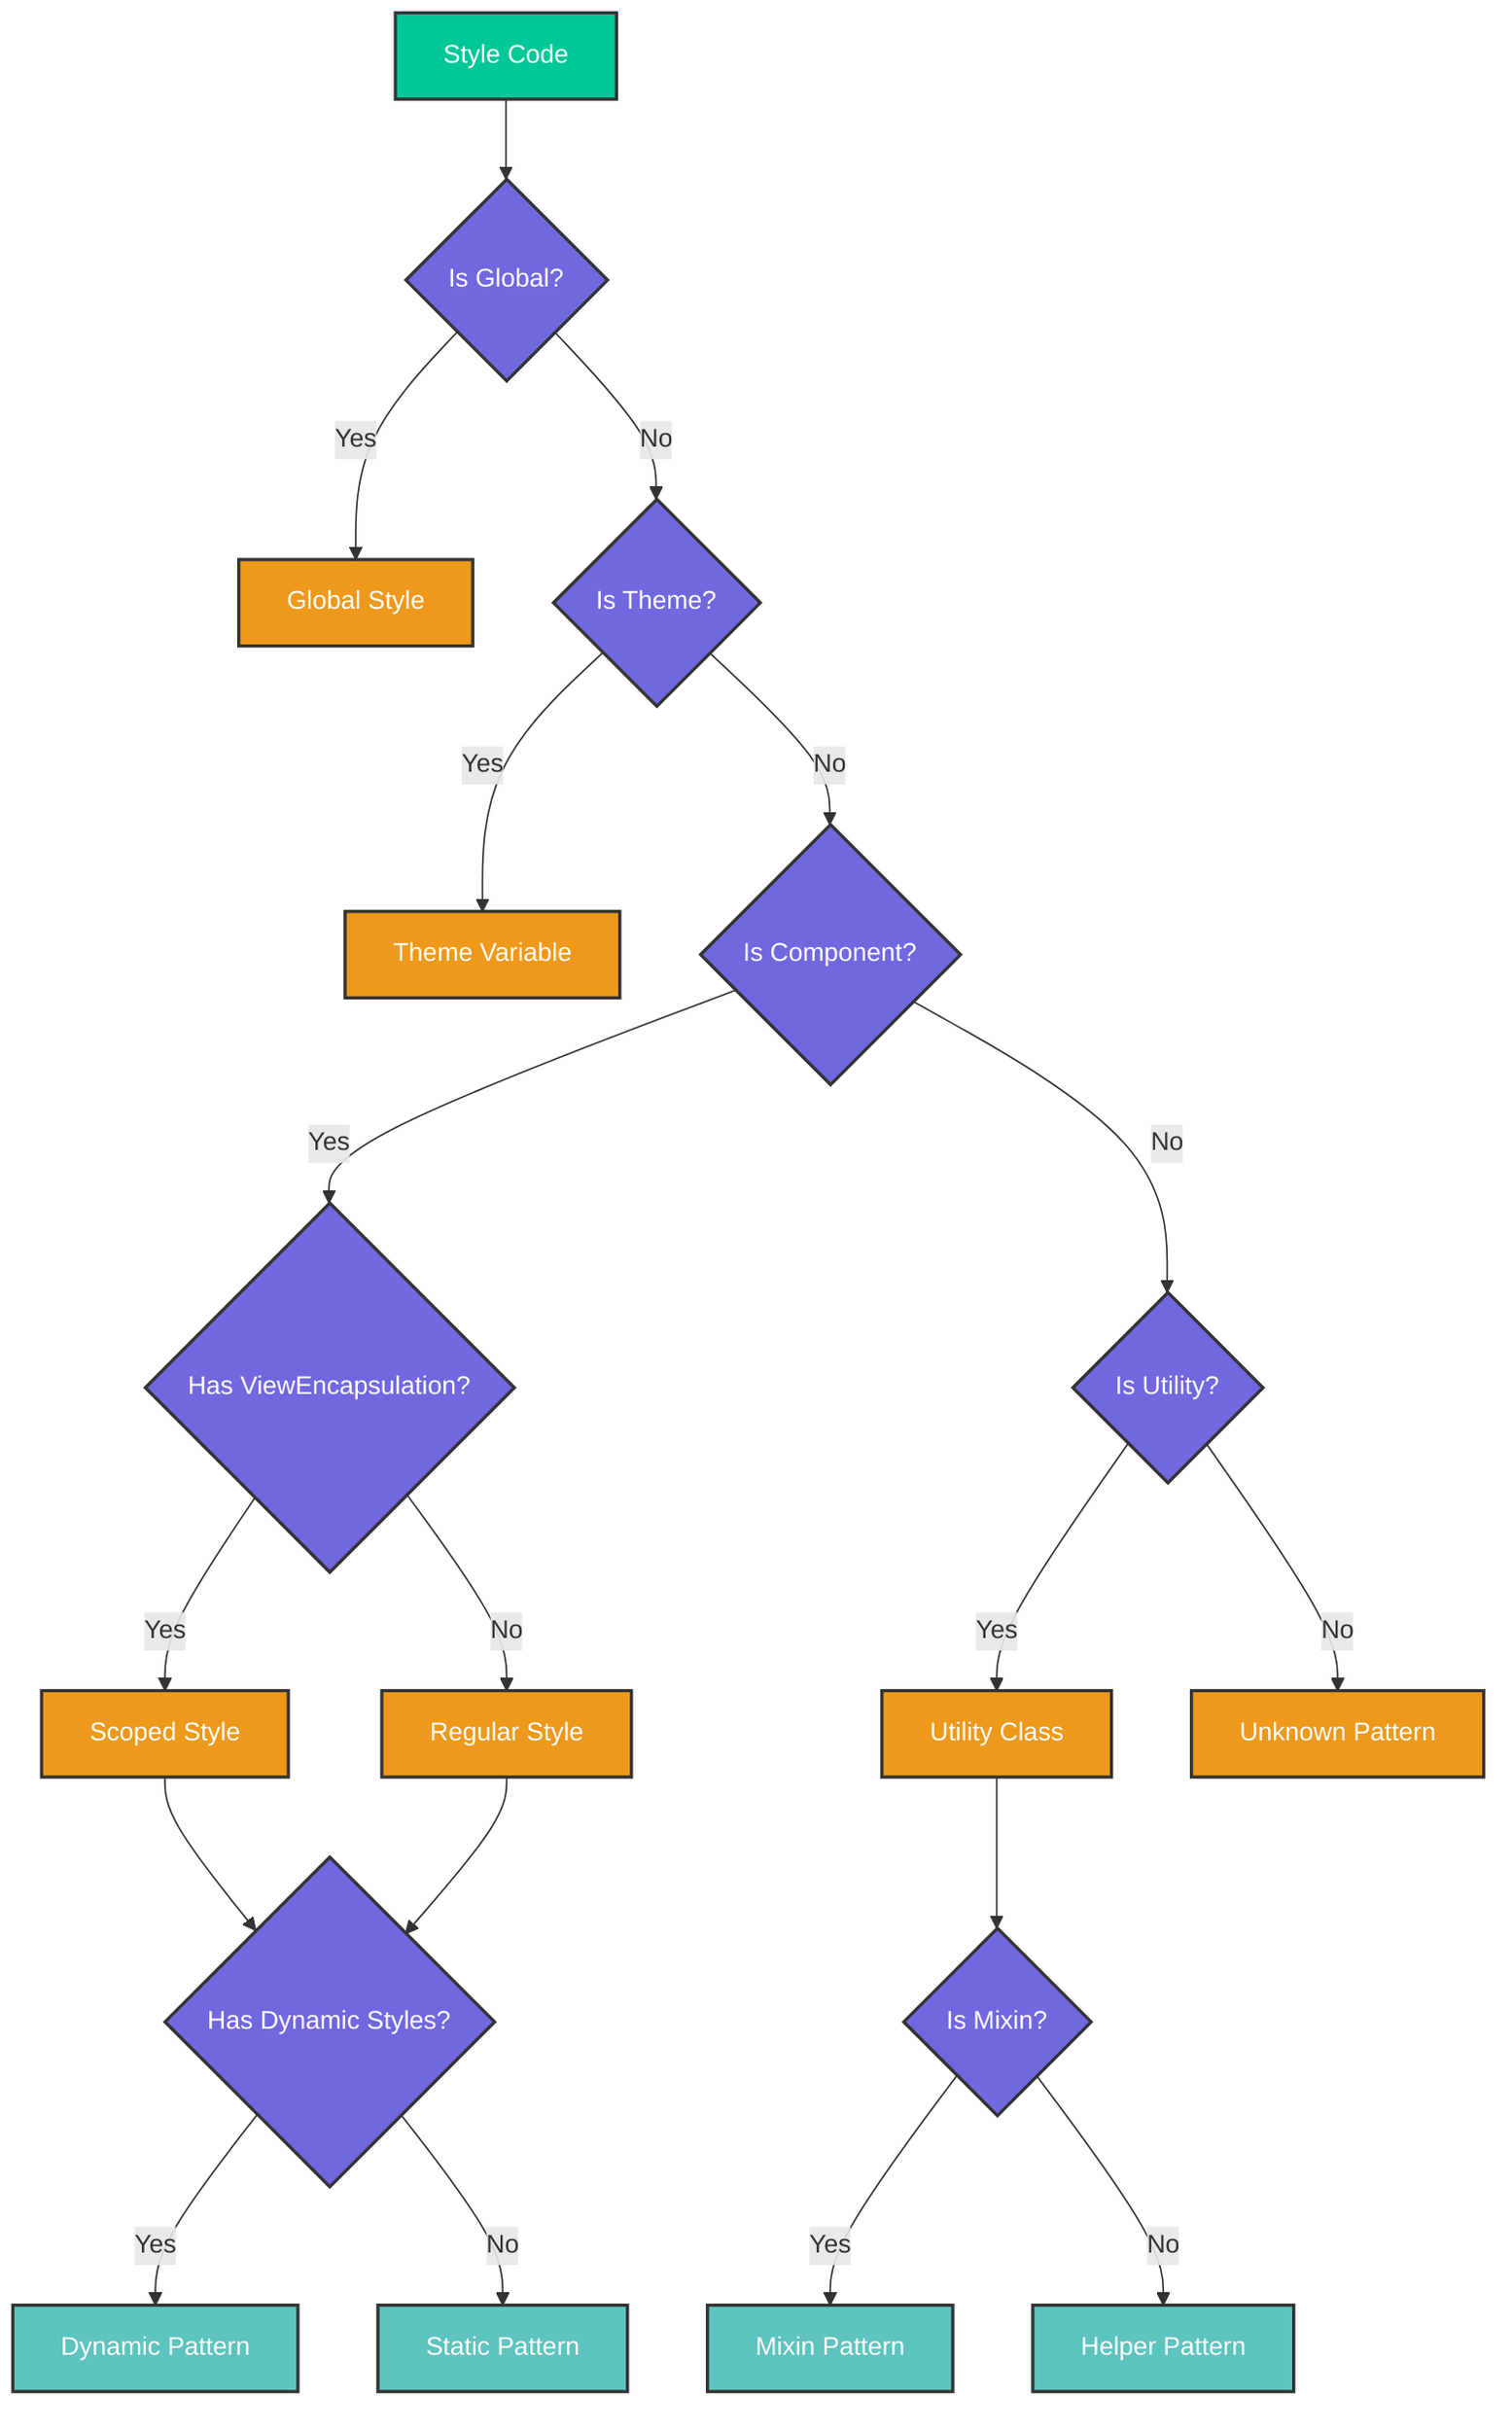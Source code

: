 graph TB
    %% Pattern Detection Decision Tree
    %% This diagram guides the classification of style patterns
    
    %% Define styles
    classDef input fill:#00C796,stroke:#333,stroke-width:2px,color:white
    classDef decision fill:#7168DF,stroke:#333,stroke-width:2px,color:white
    classDef output fill:#EE991B,stroke:#333,stroke-width:2px,color:white
    classDef process fill:#5dc4bf,stroke:#333,stroke-width:2px,color:white
    
    %% Initial Input
    A[Style Code]:::input --> B{Is Global?}:::decision
    
    %% Global Branch
    B -->|Yes| C[Global Style]:::output
    
    %% Theme Branch
    B -->|No| D{Is Theme?}:::decision
    D -->|Yes| E[Theme Variable]:::output
    
    %% Component Branch
    D -->|No| F{Is Component?}:::decision
    F -->|Yes| G{Has ViewEncapsulation?}:::decision
    F -->|No| H{Is Utility?}:::decision
    
    %% Component Sub-branch
    G -->|Yes| I[Scoped Style]:::output
    G -->|No| J[Regular Style]:::output
    
    %% Utility Branch
    H -->|Yes| K[Utility Class]:::output
    H -->|No| L[Unknown Pattern]:::output
    
    %% Dynamic Pattern Detection
    I & J --> M{Has Dynamic Styles?}:::decision
    M -->|Yes| N[Dynamic Pattern]:::process
    M -->|No| O[Static Pattern]:::process
    
    %% Utility Pattern Detection
    K --> P{Is Mixin?}:::decision
    P -->|Yes| Q[Mixin Pattern]:::process
    P -->|No| R[Helper Pattern]:::process
    
    %% Add notes
    %% Note: Decision flow prioritizes global and theme patterns
    %% Note: Component styles are further classified by encapsulation
    %% Note: Utility patterns are identified last to ensure proper categorization
    %% Note: Each path leads to a specific pattern classification